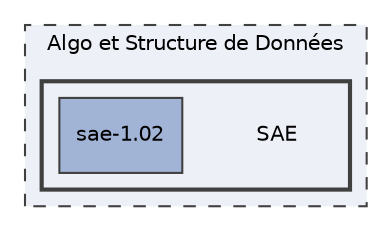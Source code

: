 digraph "/home/lavabrazz/Cours/Algo et Structure de Données/SAE"
{
 // LATEX_PDF_SIZE
  edge [fontname="Helvetica",fontsize="10",labelfontname="Helvetica",labelfontsize="10"];
  node [fontname="Helvetica",fontsize="10",shape=record];
  compound=true
  subgraph clusterdir_b4752c6ae6d09e64a4ca7fbc9539547a {
    graph [ bgcolor="#edf0f7", pencolor="grey25", style="filled,dashed,", label="Algo et Structure de Données", fontname="Helvetica", fontsize="10", URL="dir_b4752c6ae6d09e64a4ca7fbc9539547a.html"]
  subgraph clusterdir_0337ed5bc3f3f8b335f37b8b29ebef0a {
    graph [ bgcolor="#edf0f7", pencolor="grey25", style="filled,bold,", label="", fontname="Helvetica", fontsize="10", URL="dir_0337ed5bc3f3f8b335f37b8b29ebef0a.html"]
    dir_0337ed5bc3f3f8b335f37b8b29ebef0a [shape=plaintext, label="SAE"];
  dir_8d0a5b07c5d3c709c8e339bef056d01d [shape=box, label="sae-1.02", style="filled,", fillcolor="#a2b4d6", color="grey25", URL="dir_8d0a5b07c5d3c709c8e339bef056d01d.html"];
  }
  }
}
